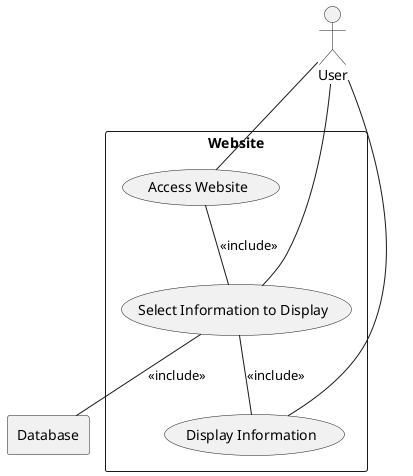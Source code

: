 @startuml

ACTOR User


RECTANGLE Website {
  USECASE "Access Website" as UC1
  USECASE "Select Information to Display" as UC2
  USECASE "Display Information" as UC3
}

rectangle R1 as "Database"

User -- UC1
User -- UC2
User -- UC3

UC1 -- UC2 : <<include>>
UC2 -- UC3 : <<include>>
UC2 -- R1 : <<include>>


@enduml
